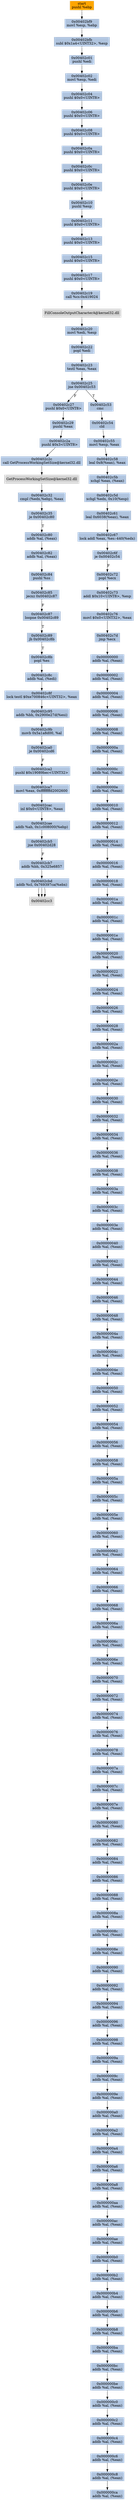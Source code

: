 digraph G {
node[shape=rectangle,style=filled,fillcolor=lightsteelblue,color=lightsteelblue]
bgcolor="transparent"
a0x00402bf8pushl_ebp[label="start\npushl %ebp",color="lightgrey",fillcolor="orange"];
a0x00402bf9movl_esp_ebp[label="0x00402bf9\nmovl %esp, %ebp"];
a0x00402bfbsubl_0x1a4UINT32_esp[label="0x00402bfb\nsubl $0x1a4<UINT32>, %esp"];
a0x00402c01pushl_edi[label="0x00402c01\npushl %edi"];
a0x00402c02movl_esp_edi[label="0x00402c02\nmovl %esp, %edi"];
a0x00402c04pushl_0x0UINT8[label="0x00402c04\npushl $0x0<UINT8>"];
a0x00402c06pushl_0x0UINT8[label="0x00402c06\npushl $0x0<UINT8>"];
a0x00402c08pushl_0x0UINT8[label="0x00402c08\npushl $0x0<UINT8>"];
a0x00402c0apushl_0x0UINT8[label="0x00402c0a\npushl $0x0<UINT8>"];
a0x00402c0cpushl_0x0UINT8[label="0x00402c0c\npushl $0x0<UINT8>"];
a0x00402c0epushl_0x0UINT8[label="0x00402c0e\npushl $0x0<UINT8>"];
a0x00402c10pushl_esp[label="0x00402c10\npushl %esp"];
a0x00402c11pushl_0x0UINT8[label="0x00402c11\npushl $0x0<UINT8>"];
a0x00402c13pushl_0x0UINT8[label="0x00402c13\npushl $0x0<UINT8>"];
a0x00402c15pushl_0x0UINT8[label="0x00402c15\npushl $0x0<UINT8>"];
a0x00402c17pushl_0x0UINT8[label="0x00402c17\npushl $0x0<UINT8>"];
a0x00402c19call_cs_0x419024[label="0x00402c19\ncall %cs:0x419024"];
FillConsoleOutputCharacterA_kernel32_dll[label="FillConsoleOutputCharacterA@kernel32.dll",color="lightgrey",fillcolor="lightgrey"];
a0x00402c20movl_edi_esp[label="0x00402c20\nmovl %edi, %esp"];
a0x00402c22popl_edi[label="0x00402c22\npopl %edi"];
a0x00402c23testl_eax_eax[label="0x00402c23\ntestl %eax, %eax"];
a0x00402c25jne_0x00402c53[label="0x00402c25\njne 0x00402c53"];
a0x00402c27pushl_0x0UINT8[label="0x00402c27\npushl $0x0<UINT8>"];
a0x00402c53cmc_[label="0x00402c53\ncmc "];
a0x00402c54cld_[label="0x00402c54\ncld "];
a0x00402c55movl_esp_eax[label="0x00402c55\nmovl %esp, %eax"];
a0x00402c58leal_0x8eax__eax[label="0x00402c58\nleal 0x8(%eax), %eax"];
a0x00402c5bxchgl_eax_eax_[label="0x00402c5b\nxchgl %eax, (%eax)"];
a0x00402c5dxchgl_edx_0x10esp_[label="0x00402c5d\nxchgl %edx, 0x10(%esp)"];
a0x00402c61leal_0x6038eax__eax[label="0x00402c61\nleal 0x6038(%eax), %eax"];
a0x00402c67lock_addl_eax_es__440edx_[label="0x00402c67\nlock addl %eax, %es:-440(%edx)"];
a0x00402c6fje_0x00402c54[label="0x00402c6f\nje 0x00402c54"];
a0x00402c72popl_ecx[label="0x00402c72\npopl %ecx"];
a0x00402c73addl_0x10UINT8_esp[label="0x00402c73\naddl $0x10<UINT8>, %esp"];
a0x00402c76movl_0x0UINT32_eax[label="0x00402c76\nmovl $0x0<UINT32>, %eax"];
a0x00402c7djmp_ecx[label="0x00402c7d\njmp %ecx"];
a0x00000000addb_al_eax_[label="0x00000000\naddb %al, (%eax)"];
a0x00000002addb_al_eax_[label="0x00000002\naddb %al, (%eax)"];
a0x00000004addb_al_eax_[label="0x00000004\naddb %al, (%eax)"];
a0x00000006addb_al_eax_[label="0x00000006\naddb %al, (%eax)"];
a0x00000008addb_al_eax_[label="0x00000008\naddb %al, (%eax)"];
a0x0000000aaddb_al_eax_[label="0x0000000a\naddb %al, (%eax)"];
a0x0000000caddb_al_eax_[label="0x0000000c\naddb %al, (%eax)"];
a0x0000000eaddb_al_eax_[label="0x0000000e\naddb %al, (%eax)"];
a0x00000010addb_al_eax_[label="0x00000010\naddb %al, (%eax)"];
a0x00000012addb_al_eax_[label="0x00000012\naddb %al, (%eax)"];
a0x00000014addb_al_eax_[label="0x00000014\naddb %al, (%eax)"];
a0x00000016addb_al_eax_[label="0x00000016\naddb %al, (%eax)"];
a0x00000018addb_al_eax_[label="0x00000018\naddb %al, (%eax)"];
a0x0000001aaddb_al_eax_[label="0x0000001a\naddb %al, (%eax)"];
a0x0000001caddb_al_eax_[label="0x0000001c\naddb %al, (%eax)"];
a0x0000001eaddb_al_eax_[label="0x0000001e\naddb %al, (%eax)"];
a0x00000020addb_al_eax_[label="0x00000020\naddb %al, (%eax)"];
a0x00000022addb_al_eax_[label="0x00000022\naddb %al, (%eax)"];
a0x00000024addb_al_eax_[label="0x00000024\naddb %al, (%eax)"];
a0x00000026addb_al_eax_[label="0x00000026\naddb %al, (%eax)"];
a0x00000028addb_al_eax_[label="0x00000028\naddb %al, (%eax)"];
a0x0000002aaddb_al_eax_[label="0x0000002a\naddb %al, (%eax)"];
a0x0000002caddb_al_eax_[label="0x0000002c\naddb %al, (%eax)"];
a0x0000002eaddb_al_eax_[label="0x0000002e\naddb %al, (%eax)"];
a0x00000030addb_al_eax_[label="0x00000030\naddb %al, (%eax)"];
a0x00000032addb_al_eax_[label="0x00000032\naddb %al, (%eax)"];
a0x00000034addb_al_eax_[label="0x00000034\naddb %al, (%eax)"];
a0x00000036addb_al_eax_[label="0x00000036\naddb %al, (%eax)"];
a0x00000038addb_al_eax_[label="0x00000038\naddb %al, (%eax)"];
a0x0000003aaddb_al_eax_[label="0x0000003a\naddb %al, (%eax)"];
a0x0000003caddb_al_eax_[label="0x0000003c\naddb %al, (%eax)"];
a0x0000003eaddb_al_eax_[label="0x0000003e\naddb %al, (%eax)"];
a0x00000040addb_al_eax_[label="0x00000040\naddb %al, (%eax)"];
a0x00000042addb_al_eax_[label="0x00000042\naddb %al, (%eax)"];
a0x00000044addb_al_eax_[label="0x00000044\naddb %al, (%eax)"];
a0x00000046addb_al_eax_[label="0x00000046\naddb %al, (%eax)"];
a0x00000048addb_al_eax_[label="0x00000048\naddb %al, (%eax)"];
a0x0000004aaddb_al_eax_[label="0x0000004a\naddb %al, (%eax)"];
a0x0000004caddb_al_eax_[label="0x0000004c\naddb %al, (%eax)"];
a0x0000004eaddb_al_eax_[label="0x0000004e\naddb %al, (%eax)"];
a0x00000050addb_al_eax_[label="0x00000050\naddb %al, (%eax)"];
a0x00000052addb_al_eax_[label="0x00000052\naddb %al, (%eax)"];
a0x00000054addb_al_eax_[label="0x00000054\naddb %al, (%eax)"];
a0x00000056addb_al_eax_[label="0x00000056\naddb %al, (%eax)"];
a0x00000058addb_al_eax_[label="0x00000058\naddb %al, (%eax)"];
a0x0000005aaddb_al_eax_[label="0x0000005a\naddb %al, (%eax)"];
a0x0000005caddb_al_eax_[label="0x0000005c\naddb %al, (%eax)"];
a0x0000005eaddb_al_eax_[label="0x0000005e\naddb %al, (%eax)"];
a0x00000060addb_al_eax_[label="0x00000060\naddb %al, (%eax)"];
a0x00000062addb_al_eax_[label="0x00000062\naddb %al, (%eax)"];
a0x00000064addb_al_eax_[label="0x00000064\naddb %al, (%eax)"];
a0x00000066addb_al_eax_[label="0x00000066\naddb %al, (%eax)"];
a0x00000068addb_al_eax_[label="0x00000068\naddb %al, (%eax)"];
a0x0000006aaddb_al_eax_[label="0x0000006a\naddb %al, (%eax)"];
a0x0000006caddb_al_eax_[label="0x0000006c\naddb %al, (%eax)"];
a0x0000006eaddb_al_eax_[label="0x0000006e\naddb %al, (%eax)"];
a0x00000070addb_al_eax_[label="0x00000070\naddb %al, (%eax)"];
a0x00000072addb_al_eax_[label="0x00000072\naddb %al, (%eax)"];
a0x00000074addb_al_eax_[label="0x00000074\naddb %al, (%eax)"];
a0x00000076addb_al_eax_[label="0x00000076\naddb %al, (%eax)"];
a0x00000078addb_al_eax_[label="0x00000078\naddb %al, (%eax)"];
a0x0000007aaddb_al_eax_[label="0x0000007a\naddb %al, (%eax)"];
a0x0000007caddb_al_eax_[label="0x0000007c\naddb %al, (%eax)"];
a0x0000007eaddb_al_eax_[label="0x0000007e\naddb %al, (%eax)"];
a0x00000080addb_al_eax_[label="0x00000080\naddb %al, (%eax)"];
a0x00000082addb_al_eax_[label="0x00000082\naddb %al, (%eax)"];
a0x00000084addb_al_eax_[label="0x00000084\naddb %al, (%eax)"];
a0x00000086addb_al_eax_[label="0x00000086\naddb %al, (%eax)"];
a0x00000088addb_al_eax_[label="0x00000088\naddb %al, (%eax)"];
a0x0000008aaddb_al_eax_[label="0x0000008a\naddb %al, (%eax)"];
a0x0000008caddb_al_eax_[label="0x0000008c\naddb %al, (%eax)"];
a0x0000008eaddb_al_eax_[label="0x0000008e\naddb %al, (%eax)"];
a0x00000090addb_al_eax_[label="0x00000090\naddb %al, (%eax)"];
a0x00000092addb_al_eax_[label="0x00000092\naddb %al, (%eax)"];
a0x00000094addb_al_eax_[label="0x00000094\naddb %al, (%eax)"];
a0x00000096addb_al_eax_[label="0x00000096\naddb %al, (%eax)"];
a0x00000098addb_al_eax_[label="0x00000098\naddb %al, (%eax)"];
a0x0000009aaddb_al_eax_[label="0x0000009a\naddb %al, (%eax)"];
a0x0000009caddb_al_eax_[label="0x0000009c\naddb %al, (%eax)"];
a0x0000009eaddb_al_eax_[label="0x0000009e\naddb %al, (%eax)"];
a0x000000a0addb_al_eax_[label="0x000000a0\naddb %al, (%eax)"];
a0x000000a2addb_al_eax_[label="0x000000a2\naddb %al, (%eax)"];
a0x000000a4addb_al_eax_[label="0x000000a4\naddb %al, (%eax)"];
a0x000000a6addb_al_eax_[label="0x000000a6\naddb %al, (%eax)"];
a0x000000a8addb_al_eax_[label="0x000000a8\naddb %al, (%eax)"];
a0x000000aaaddb_al_eax_[label="0x000000aa\naddb %al, (%eax)"];
a0x000000acaddb_al_eax_[label="0x000000ac\naddb %al, (%eax)"];
a0x000000aeaddb_al_eax_[label="0x000000ae\naddb %al, (%eax)"];
a0x000000b0addb_al_eax_[label="0x000000b0\naddb %al, (%eax)"];
a0x000000b2addb_al_eax_[label="0x000000b2\naddb %al, (%eax)"];
a0x000000b4addb_al_eax_[label="0x000000b4\naddb %al, (%eax)"];
a0x000000b6addb_al_eax_[label="0x000000b6\naddb %al, (%eax)"];
a0x000000b8addb_al_eax_[label="0x000000b8\naddb %al, (%eax)"];
a0x000000baaddb_al_eax_[label="0x000000ba\naddb %al, (%eax)"];
a0x000000bcaddb_al_eax_[label="0x000000bc\naddb %al, (%eax)"];
a0x000000beaddb_al_eax_[label="0x000000be\naddb %al, (%eax)"];
a0x000000c0addb_al_eax_[label="0x000000c0\naddb %al, (%eax)"];
a0x000000c2addb_al_eax_[label="0x000000c2\naddb %al, (%eax)"];
a0x000000c4addb_al_eax_[label="0x000000c4\naddb %al, (%eax)"];
a0x000000c6addb_al_eax_[label="0x000000c6\naddb %al, (%eax)"];
a0x000000c8addb_al_eax_[label="0x000000c8\naddb %al, (%eax)"];
a0x000000caaddb_al_eax_[label="0x000000ca\naddb %al, (%eax)"];
a0x00402c29pushl_eax[label="0x00402c29\npushl %eax"];
a0x00402c2apushl_0x3UINT8[label="0x00402c2a\npushl $0x3<UINT8>"];
a0x00402c2ccall_GetProcessWorkingSetSize_kernel32_dll[label="0x00402c2c\ncall GetProcessWorkingSetSize@kernel32.dll"];
GetProcessWorkingSetSize_kernel32_dll[label="GetProcessWorkingSetSize@kernel32.dll",color="lightgrey",fillcolor="lightgrey"];
a0x00402c32cmpl_edxebp__eax[label="0x00402c32\ncmpl (%edx,%ebp), %eax"];
a0x00402c35je_0x00402c80[label="0x00402c35\nje 0x00402c80"];
a0x00402c80addb_al_eax_[label="0x00402c80\naddb %al, (%eax)"];
a0x00402c82addb_al_eax_[label="0x00402c82\naddb %al, (%eax)"];
a0x00402c84pushl_ss[label="0x00402c84\npushl %ss"];
a0x00402c85jecxz_0x00402c87[label="0x00402c85\njecxz 0x00402c87"];
a0x00402c87loopne_0x00402c89[label="0x00402c87\nloopne 0x00402c89"];
a0x00402c89jb_0x00402c8b[label="0x00402c89\njb 0x00402c8b"];
a0x00402c8bpopl_es[label="0x00402c8b\npopl %es"];
a0x00402c8caddb_al_edi_[label="0x00402c8c\naddb %al, (%edi)"];
a0x00402c8flock_testl_0xe700846cUINT32_eax[label="0x00402c8f\nlock testl $0xe700846c<UINT32>, %eax"];
a0x00402c95addb_bh_0x2900e27desi_[label="0x00402c95\naddb %bh, 0x2900e27d(%esi)"];
a0x00402c9bmovb_0x5a1a8d00_al[label="0x00402c9b\nmovb 0x5a1a8d00, %al"];
a0x00402ca0je_0x00402cd6[label="0x00402ca0\nje 0x00402cd6"];
a0x00402ca2pushl_0x19089becUINT32[label="0x00402ca2\npushl $0x19089bec<UINT32>"];
a0x00402ca7movl_eax_0xffffffffd2002600[label="0x00402ca7\nmovl %eax, 0xffffffffd2002600"];
a0x00402cacinl_0x0UINT8_eax[label="0x00402cac\ninl $0x0<UINT8>, %eax"];
a0x00402caeaddb_ah_0x1c008000ebp_[label="0x00402cae\naddb %ah, 0x1c008000(%ebp)"];
a0x00402cb5jne_0x00402d28[label="0x00402cb5\njne 0x00402d28"];
a0x00402cb7addb_bh_0x325e6857[label="0x00402cb7\naddb %bh, 0x325e6857"];
a0x00402cbdaddb_cl_0x769397caebx_[label="0x00402cbd\naddb %cl, 0x769397ca(%ebx)"];
a0x00402cc3[label="0x00402cc3",color="lightgrey",fillcolor="lightgrey"];
a0x00402cc3[label="0x00402cc3",color="lightgrey",fillcolor="lightgrey"];
a0x00402cc3[label="0x00402cc3",color="lightgrey",fillcolor="lightgrey"];
a0x00402bf8pushl_ebp -> a0x00402bf9movl_esp_ebp [color="#000000"];
a0x00402bf9movl_esp_ebp -> a0x00402bfbsubl_0x1a4UINT32_esp [color="#000000"];
a0x00402bfbsubl_0x1a4UINT32_esp -> a0x00402c01pushl_edi [color="#000000"];
a0x00402c01pushl_edi -> a0x00402c02movl_esp_edi [color="#000000"];
a0x00402c02movl_esp_edi -> a0x00402c04pushl_0x0UINT8 [color="#000000"];
a0x00402c04pushl_0x0UINT8 -> a0x00402c06pushl_0x0UINT8 [color="#000000"];
a0x00402c06pushl_0x0UINT8 -> a0x00402c08pushl_0x0UINT8 [color="#000000"];
a0x00402c08pushl_0x0UINT8 -> a0x00402c0apushl_0x0UINT8 [color="#000000"];
a0x00402c0apushl_0x0UINT8 -> a0x00402c0cpushl_0x0UINT8 [color="#000000"];
a0x00402c0cpushl_0x0UINT8 -> a0x00402c0epushl_0x0UINT8 [color="#000000"];
a0x00402c0epushl_0x0UINT8 -> a0x00402c10pushl_esp [color="#000000"];
a0x00402c10pushl_esp -> a0x00402c11pushl_0x0UINT8 [color="#000000"];
a0x00402c11pushl_0x0UINT8 -> a0x00402c13pushl_0x0UINT8 [color="#000000"];
a0x00402c13pushl_0x0UINT8 -> a0x00402c15pushl_0x0UINT8 [color="#000000"];
a0x00402c15pushl_0x0UINT8 -> a0x00402c17pushl_0x0UINT8 [color="#000000"];
a0x00402c17pushl_0x0UINT8 -> a0x00402c19call_cs_0x419024 [color="#000000"];
a0x00402c19call_cs_0x419024 -> FillConsoleOutputCharacterA_kernel32_dll [color="#000000"];
FillConsoleOutputCharacterA_kernel32_dll -> a0x00402c20movl_edi_esp [color="#000000"];
a0x00402c20movl_edi_esp -> a0x00402c22popl_edi [color="#000000"];
a0x00402c22popl_edi -> a0x00402c23testl_eax_eax [color="#000000"];
a0x00402c23testl_eax_eax -> a0x00402c25jne_0x00402c53 [color="#000000"];
a0x00402c25jne_0x00402c53 -> a0x00402c27pushl_0x0UINT8 [color="#000000",label="F"];
a0x00402c25jne_0x00402c53 -> a0x00402c53cmc_ [color="#000000",label="T"];
a0x00402c53cmc_ -> a0x00402c54cld_ [color="#000000"];
a0x00402c54cld_ -> a0x00402c55movl_esp_eax [color="#000000"];
a0x00402c55movl_esp_eax -> a0x00402c58leal_0x8eax__eax [color="#000000"];
a0x00402c58leal_0x8eax__eax -> a0x00402c5bxchgl_eax_eax_ [color="#000000"];
a0x00402c5bxchgl_eax_eax_ -> a0x00402c5dxchgl_edx_0x10esp_ [color="#000000"];
a0x00402c5dxchgl_edx_0x10esp_ -> a0x00402c61leal_0x6038eax__eax [color="#000000"];
a0x00402c61leal_0x6038eax__eax -> a0x00402c67lock_addl_eax_es__440edx_ [color="#000000"];
a0x00402c67lock_addl_eax_es__440edx_ -> a0x00402c6fje_0x00402c54 [color="#000000"];
a0x00402c6fje_0x00402c54 -> a0x00402c72popl_ecx [color="#000000",label="F"];
a0x00402c72popl_ecx -> a0x00402c73addl_0x10UINT8_esp [color="#000000"];
a0x00402c73addl_0x10UINT8_esp -> a0x00402c76movl_0x0UINT32_eax [color="#000000"];
a0x00402c76movl_0x0UINT32_eax -> a0x00402c7djmp_ecx [color="#000000"];
a0x00402c7djmp_ecx -> a0x00000000addb_al_eax_ [color="#000000"];
a0x00000000addb_al_eax_ -> a0x00000002addb_al_eax_ [color="#000000"];
a0x00000002addb_al_eax_ -> a0x00000004addb_al_eax_ [color="#000000"];
a0x00000004addb_al_eax_ -> a0x00000006addb_al_eax_ [color="#000000"];
a0x00000006addb_al_eax_ -> a0x00000008addb_al_eax_ [color="#000000"];
a0x00000008addb_al_eax_ -> a0x0000000aaddb_al_eax_ [color="#000000"];
a0x0000000aaddb_al_eax_ -> a0x0000000caddb_al_eax_ [color="#000000"];
a0x0000000caddb_al_eax_ -> a0x0000000eaddb_al_eax_ [color="#000000"];
a0x0000000eaddb_al_eax_ -> a0x00000010addb_al_eax_ [color="#000000"];
a0x00000010addb_al_eax_ -> a0x00000012addb_al_eax_ [color="#000000"];
a0x00000012addb_al_eax_ -> a0x00000014addb_al_eax_ [color="#000000"];
a0x00000014addb_al_eax_ -> a0x00000016addb_al_eax_ [color="#000000"];
a0x00000016addb_al_eax_ -> a0x00000018addb_al_eax_ [color="#000000"];
a0x00000018addb_al_eax_ -> a0x0000001aaddb_al_eax_ [color="#000000"];
a0x0000001aaddb_al_eax_ -> a0x0000001caddb_al_eax_ [color="#000000"];
a0x0000001caddb_al_eax_ -> a0x0000001eaddb_al_eax_ [color="#000000"];
a0x0000001eaddb_al_eax_ -> a0x00000020addb_al_eax_ [color="#000000"];
a0x00000020addb_al_eax_ -> a0x00000022addb_al_eax_ [color="#000000"];
a0x00000022addb_al_eax_ -> a0x00000024addb_al_eax_ [color="#000000"];
a0x00000024addb_al_eax_ -> a0x00000026addb_al_eax_ [color="#000000"];
a0x00000026addb_al_eax_ -> a0x00000028addb_al_eax_ [color="#000000"];
a0x00000028addb_al_eax_ -> a0x0000002aaddb_al_eax_ [color="#000000"];
a0x0000002aaddb_al_eax_ -> a0x0000002caddb_al_eax_ [color="#000000"];
a0x0000002caddb_al_eax_ -> a0x0000002eaddb_al_eax_ [color="#000000"];
a0x0000002eaddb_al_eax_ -> a0x00000030addb_al_eax_ [color="#000000"];
a0x00000030addb_al_eax_ -> a0x00000032addb_al_eax_ [color="#000000"];
a0x00000032addb_al_eax_ -> a0x00000034addb_al_eax_ [color="#000000"];
a0x00000034addb_al_eax_ -> a0x00000036addb_al_eax_ [color="#000000"];
a0x00000036addb_al_eax_ -> a0x00000038addb_al_eax_ [color="#000000"];
a0x00000038addb_al_eax_ -> a0x0000003aaddb_al_eax_ [color="#000000"];
a0x0000003aaddb_al_eax_ -> a0x0000003caddb_al_eax_ [color="#000000"];
a0x0000003caddb_al_eax_ -> a0x0000003eaddb_al_eax_ [color="#000000"];
a0x0000003eaddb_al_eax_ -> a0x00000040addb_al_eax_ [color="#000000"];
a0x00000040addb_al_eax_ -> a0x00000042addb_al_eax_ [color="#000000"];
a0x00000042addb_al_eax_ -> a0x00000044addb_al_eax_ [color="#000000"];
a0x00000044addb_al_eax_ -> a0x00000046addb_al_eax_ [color="#000000"];
a0x00000046addb_al_eax_ -> a0x00000048addb_al_eax_ [color="#000000"];
a0x00000048addb_al_eax_ -> a0x0000004aaddb_al_eax_ [color="#000000"];
a0x0000004aaddb_al_eax_ -> a0x0000004caddb_al_eax_ [color="#000000"];
a0x0000004caddb_al_eax_ -> a0x0000004eaddb_al_eax_ [color="#000000"];
a0x0000004eaddb_al_eax_ -> a0x00000050addb_al_eax_ [color="#000000"];
a0x00000050addb_al_eax_ -> a0x00000052addb_al_eax_ [color="#000000"];
a0x00000052addb_al_eax_ -> a0x00000054addb_al_eax_ [color="#000000"];
a0x00000054addb_al_eax_ -> a0x00000056addb_al_eax_ [color="#000000"];
a0x00000056addb_al_eax_ -> a0x00000058addb_al_eax_ [color="#000000"];
a0x00000058addb_al_eax_ -> a0x0000005aaddb_al_eax_ [color="#000000"];
a0x0000005aaddb_al_eax_ -> a0x0000005caddb_al_eax_ [color="#000000"];
a0x0000005caddb_al_eax_ -> a0x0000005eaddb_al_eax_ [color="#000000"];
a0x0000005eaddb_al_eax_ -> a0x00000060addb_al_eax_ [color="#000000"];
a0x00000060addb_al_eax_ -> a0x00000062addb_al_eax_ [color="#000000"];
a0x00000062addb_al_eax_ -> a0x00000064addb_al_eax_ [color="#000000"];
a0x00000064addb_al_eax_ -> a0x00000066addb_al_eax_ [color="#000000"];
a0x00000066addb_al_eax_ -> a0x00000068addb_al_eax_ [color="#000000"];
a0x00000068addb_al_eax_ -> a0x0000006aaddb_al_eax_ [color="#000000"];
a0x0000006aaddb_al_eax_ -> a0x0000006caddb_al_eax_ [color="#000000"];
a0x0000006caddb_al_eax_ -> a0x0000006eaddb_al_eax_ [color="#000000"];
a0x0000006eaddb_al_eax_ -> a0x00000070addb_al_eax_ [color="#000000"];
a0x00000070addb_al_eax_ -> a0x00000072addb_al_eax_ [color="#000000"];
a0x00000072addb_al_eax_ -> a0x00000074addb_al_eax_ [color="#000000"];
a0x00000074addb_al_eax_ -> a0x00000076addb_al_eax_ [color="#000000"];
a0x00000076addb_al_eax_ -> a0x00000078addb_al_eax_ [color="#000000"];
a0x00000078addb_al_eax_ -> a0x0000007aaddb_al_eax_ [color="#000000"];
a0x0000007aaddb_al_eax_ -> a0x0000007caddb_al_eax_ [color="#000000"];
a0x0000007caddb_al_eax_ -> a0x0000007eaddb_al_eax_ [color="#000000"];
a0x0000007eaddb_al_eax_ -> a0x00000080addb_al_eax_ [color="#000000"];
a0x00000080addb_al_eax_ -> a0x00000082addb_al_eax_ [color="#000000"];
a0x00000082addb_al_eax_ -> a0x00000084addb_al_eax_ [color="#000000"];
a0x00000084addb_al_eax_ -> a0x00000086addb_al_eax_ [color="#000000"];
a0x00000086addb_al_eax_ -> a0x00000088addb_al_eax_ [color="#000000"];
a0x00000088addb_al_eax_ -> a0x0000008aaddb_al_eax_ [color="#000000"];
a0x0000008aaddb_al_eax_ -> a0x0000008caddb_al_eax_ [color="#000000"];
a0x0000008caddb_al_eax_ -> a0x0000008eaddb_al_eax_ [color="#000000"];
a0x0000008eaddb_al_eax_ -> a0x00000090addb_al_eax_ [color="#000000"];
a0x00000090addb_al_eax_ -> a0x00000092addb_al_eax_ [color="#000000"];
a0x00000092addb_al_eax_ -> a0x00000094addb_al_eax_ [color="#000000"];
a0x00000094addb_al_eax_ -> a0x00000096addb_al_eax_ [color="#000000"];
a0x00000096addb_al_eax_ -> a0x00000098addb_al_eax_ [color="#000000"];
a0x00000098addb_al_eax_ -> a0x0000009aaddb_al_eax_ [color="#000000"];
a0x0000009aaddb_al_eax_ -> a0x0000009caddb_al_eax_ [color="#000000"];
a0x0000009caddb_al_eax_ -> a0x0000009eaddb_al_eax_ [color="#000000"];
a0x0000009eaddb_al_eax_ -> a0x000000a0addb_al_eax_ [color="#000000"];
a0x000000a0addb_al_eax_ -> a0x000000a2addb_al_eax_ [color="#000000"];
a0x000000a2addb_al_eax_ -> a0x000000a4addb_al_eax_ [color="#000000"];
a0x000000a4addb_al_eax_ -> a0x000000a6addb_al_eax_ [color="#000000"];
a0x000000a6addb_al_eax_ -> a0x000000a8addb_al_eax_ [color="#000000"];
a0x000000a8addb_al_eax_ -> a0x000000aaaddb_al_eax_ [color="#000000"];
a0x000000aaaddb_al_eax_ -> a0x000000acaddb_al_eax_ [color="#000000"];
a0x000000acaddb_al_eax_ -> a0x000000aeaddb_al_eax_ [color="#000000"];
a0x000000aeaddb_al_eax_ -> a0x000000b0addb_al_eax_ [color="#000000"];
a0x000000b0addb_al_eax_ -> a0x000000b2addb_al_eax_ [color="#000000"];
a0x000000b2addb_al_eax_ -> a0x000000b4addb_al_eax_ [color="#000000"];
a0x000000b4addb_al_eax_ -> a0x000000b6addb_al_eax_ [color="#000000"];
a0x000000b6addb_al_eax_ -> a0x000000b8addb_al_eax_ [color="#000000"];
a0x000000b8addb_al_eax_ -> a0x000000baaddb_al_eax_ [color="#000000"];
a0x000000baaddb_al_eax_ -> a0x000000bcaddb_al_eax_ [color="#000000"];
a0x000000bcaddb_al_eax_ -> a0x000000beaddb_al_eax_ [color="#000000"];
a0x000000beaddb_al_eax_ -> a0x000000c0addb_al_eax_ [color="#000000"];
a0x000000c0addb_al_eax_ -> a0x000000c2addb_al_eax_ [color="#000000"];
a0x000000c2addb_al_eax_ -> a0x000000c4addb_al_eax_ [color="#000000"];
a0x000000c4addb_al_eax_ -> a0x000000c6addb_al_eax_ [color="#000000"];
a0x000000c6addb_al_eax_ -> a0x000000c8addb_al_eax_ [color="#000000"];
a0x000000c8addb_al_eax_ -> a0x000000caaddb_al_eax_ [color="#000000"];
a0x00402c27pushl_0x0UINT8 -> a0x00402c29pushl_eax [color="#000000"];
a0x00402c29pushl_eax -> a0x00402c2apushl_0x3UINT8 [color="#000000"];
a0x00402c2apushl_0x3UINT8 -> a0x00402c2ccall_GetProcessWorkingSetSize_kernel32_dll [color="#000000"];
a0x00402c2ccall_GetProcessWorkingSetSize_kernel32_dll -> GetProcessWorkingSetSize_kernel32_dll [color="#000000"];
GetProcessWorkingSetSize_kernel32_dll -> a0x00402c32cmpl_edxebp__eax [color="#000000"];
a0x00402c32cmpl_edxebp__eax -> a0x00402c35je_0x00402c80 [color="#000000"];
a0x00402c35je_0x00402c80 -> a0x00402c80addb_al_eax_ [color="#000000",label="T"];
a0x00402c80addb_al_eax_ -> a0x00402c82addb_al_eax_ [color="#000000"];
a0x00402c82addb_al_eax_ -> a0x00402c84pushl_ss [color="#000000"];
a0x00402c84pushl_ss -> a0x00402c85jecxz_0x00402c87 [color="#000000"];
a0x00402c85jecxz_0x00402c87 -> a0x00402c87loopne_0x00402c89 [color="#000000",label="F"];
a0x00402c87loopne_0x00402c89 -> a0x00402c89jb_0x00402c8b [color="#000000",label="T"];
a0x00402c89jb_0x00402c8b -> a0x00402c8bpopl_es [color="#000000",label="T"];
a0x00402c8bpopl_es -> a0x00402c8caddb_al_edi_ [color="#000000"];
a0x00402c8caddb_al_edi_ -> a0x00402c8flock_testl_0xe700846cUINT32_eax [color="#000000"];
a0x00402c8flock_testl_0xe700846cUINT32_eax -> a0x00402c95addb_bh_0x2900e27desi_ [color="#000000"];
a0x00402c95addb_bh_0x2900e27desi_ -> a0x00402c9bmovb_0x5a1a8d00_al [color="#000000"];
a0x00402c9bmovb_0x5a1a8d00_al -> a0x00402ca0je_0x00402cd6 [color="#000000"];
a0x00402ca0je_0x00402cd6 -> a0x00402ca2pushl_0x19089becUINT32 [color="#000000",label="F"];
a0x00402ca2pushl_0x19089becUINT32 -> a0x00402ca7movl_eax_0xffffffffd2002600 [color="#000000"];
a0x00402ca7movl_eax_0xffffffffd2002600 -> a0x00402cacinl_0x0UINT8_eax [color="#000000"];
a0x00402cacinl_0x0UINT8_eax -> a0x00402caeaddb_ah_0x1c008000ebp_ [color="#000000"];
a0x00402caeaddb_ah_0x1c008000ebp_ -> a0x00402cb5jne_0x00402d28 [color="#000000"];
a0x00402cb5jne_0x00402d28 -> a0x00402cb7addb_bh_0x325e6857 [color="#000000",label="F"];
a0x00402cb7addb_bh_0x325e6857 -> a0x00402cbdaddb_cl_0x769397caebx_ [color="#000000"];
a0x00402cbdaddb_cl_0x769397caebx_ -> a0x00402cc3 [color="#000000"];
a0x00402cbdaddb_cl_0x769397caebx_ -> a0x00402cc3 [color="#000000"];
a0x00402cbdaddb_cl_0x769397caebx_ -> a0x00402cc3 [color="#000000"];
}
